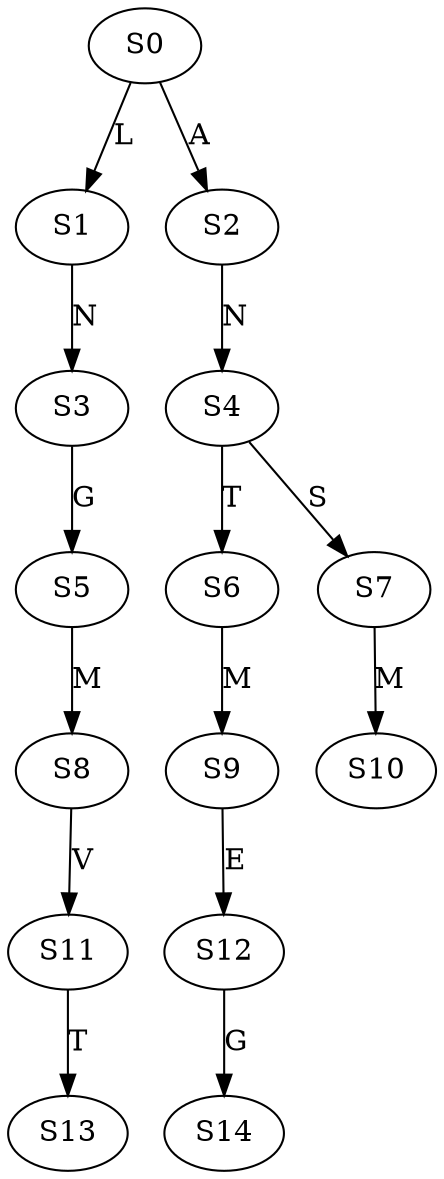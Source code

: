 strict digraph  {
	S0 -> S1 [ label = L ];
	S0 -> S2 [ label = A ];
	S1 -> S3 [ label = N ];
	S2 -> S4 [ label = N ];
	S3 -> S5 [ label = G ];
	S4 -> S6 [ label = T ];
	S4 -> S7 [ label = S ];
	S5 -> S8 [ label = M ];
	S6 -> S9 [ label = M ];
	S7 -> S10 [ label = M ];
	S8 -> S11 [ label = V ];
	S9 -> S12 [ label = E ];
	S11 -> S13 [ label = T ];
	S12 -> S14 [ label = G ];
}

